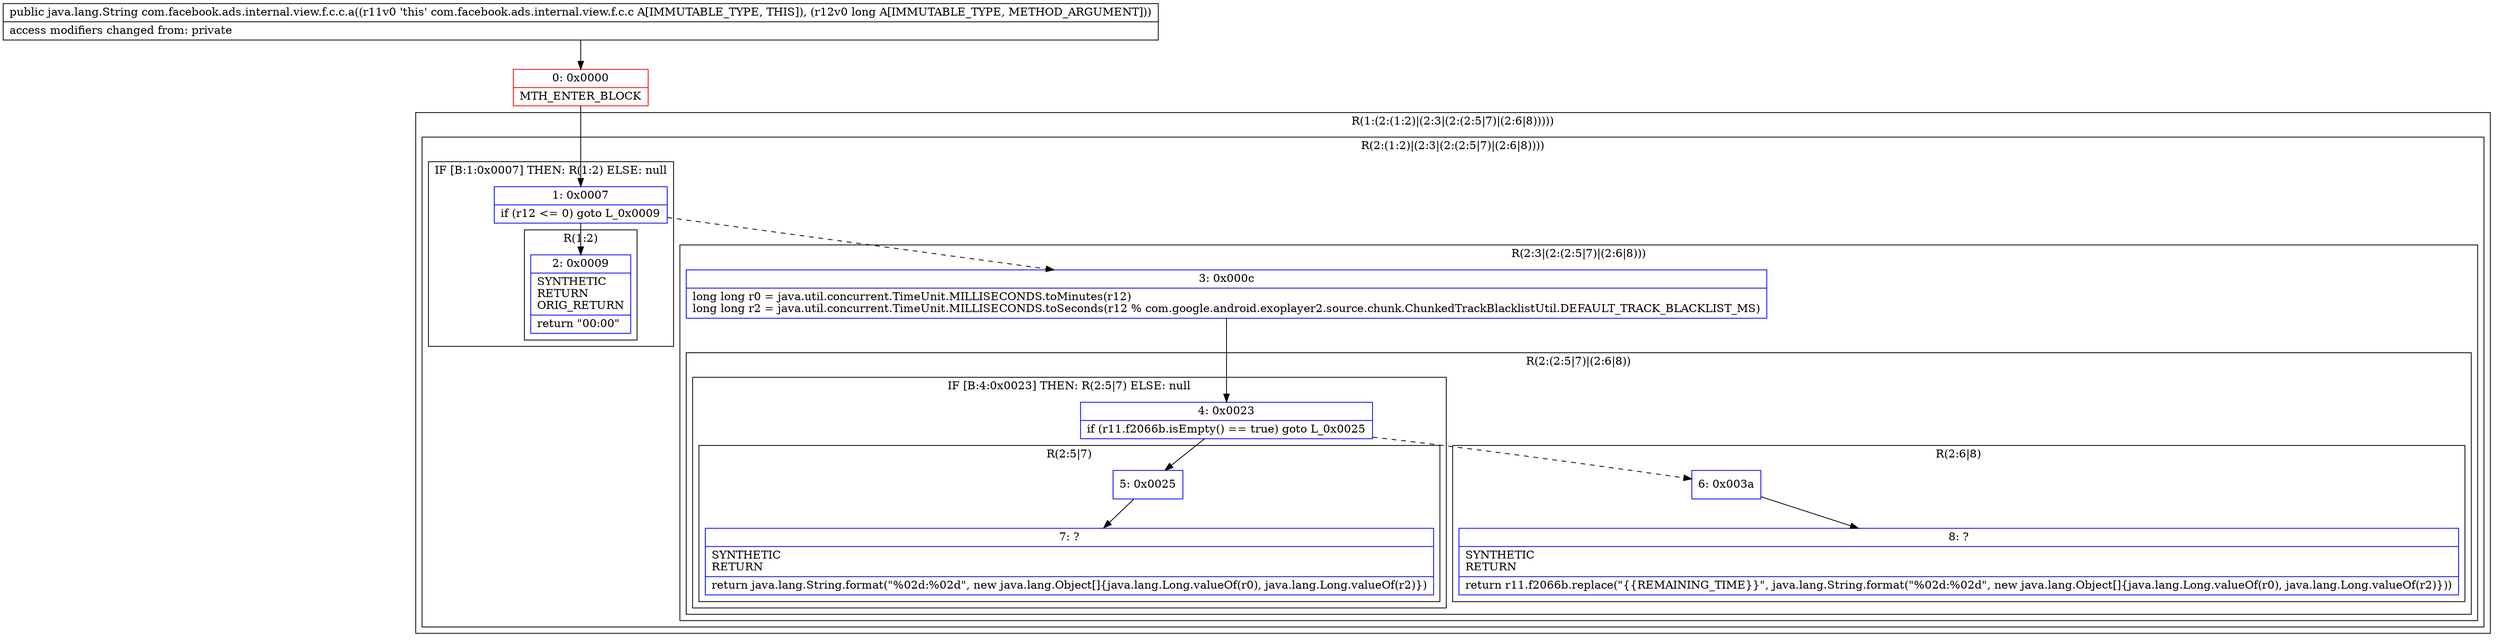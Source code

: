 digraph "CFG forcom.facebook.ads.internal.view.f.c.c.a(J)Ljava\/lang\/String;" {
subgraph cluster_Region_1850802436 {
label = "R(1:(2:(1:2)|(2:3|(2:(2:5|7)|(2:6|8)))))";
node [shape=record,color=blue];
subgraph cluster_Region_542032607 {
label = "R(2:(1:2)|(2:3|(2:(2:5|7)|(2:6|8))))";
node [shape=record,color=blue];
subgraph cluster_IfRegion_265399767 {
label = "IF [B:1:0x0007] THEN: R(1:2) ELSE: null";
node [shape=record,color=blue];
Node_1 [shape=record,label="{1\:\ 0x0007|if (r12 \<= 0) goto L_0x0009\l}"];
subgraph cluster_Region_1779046577 {
label = "R(1:2)";
node [shape=record,color=blue];
Node_2 [shape=record,label="{2\:\ 0x0009|SYNTHETIC\lRETURN\lORIG_RETURN\l|return \"00:00\"\l}"];
}
}
subgraph cluster_Region_1641516592 {
label = "R(2:3|(2:(2:5|7)|(2:6|8)))";
node [shape=record,color=blue];
Node_3 [shape=record,label="{3\:\ 0x000c|long long r0 = java.util.concurrent.TimeUnit.MILLISECONDS.toMinutes(r12)\llong long r2 = java.util.concurrent.TimeUnit.MILLISECONDS.toSeconds(r12 % com.google.android.exoplayer2.source.chunk.ChunkedTrackBlacklistUtil.DEFAULT_TRACK_BLACKLIST_MS)\l}"];
subgraph cluster_Region_213216725 {
label = "R(2:(2:5|7)|(2:6|8))";
node [shape=record,color=blue];
subgraph cluster_IfRegion_1513823910 {
label = "IF [B:4:0x0023] THEN: R(2:5|7) ELSE: null";
node [shape=record,color=blue];
Node_4 [shape=record,label="{4\:\ 0x0023|if (r11.f2066b.isEmpty() == true) goto L_0x0025\l}"];
subgraph cluster_Region_404236017 {
label = "R(2:5|7)";
node [shape=record,color=blue];
Node_5 [shape=record,label="{5\:\ 0x0025}"];
Node_7 [shape=record,label="{7\:\ ?|SYNTHETIC\lRETURN\l|return java.lang.String.format(\"%02d:%02d\", new java.lang.Object[]\{java.lang.Long.valueOf(r0), java.lang.Long.valueOf(r2)\})\l}"];
}
}
subgraph cluster_Region_557626960 {
label = "R(2:6|8)";
node [shape=record,color=blue];
Node_6 [shape=record,label="{6\:\ 0x003a}"];
Node_8 [shape=record,label="{8\:\ ?|SYNTHETIC\lRETURN\l|return r11.f2066b.replace(\"\{\{REMAINING_TIME\}\}\", java.lang.String.format(\"%02d:%02d\", new java.lang.Object[]\{java.lang.Long.valueOf(r0), java.lang.Long.valueOf(r2)\}))\l}"];
}
}
}
}
}
Node_0 [shape=record,color=red,label="{0\:\ 0x0000|MTH_ENTER_BLOCK\l}"];
MethodNode[shape=record,label="{public java.lang.String com.facebook.ads.internal.view.f.c.c.a((r11v0 'this' com.facebook.ads.internal.view.f.c.c A[IMMUTABLE_TYPE, THIS]), (r12v0 long A[IMMUTABLE_TYPE, METHOD_ARGUMENT]))  | access modifiers changed from: private\l}"];
MethodNode -> Node_0;
Node_1 -> Node_2;
Node_1 -> Node_3[style=dashed];
Node_3 -> Node_4;
Node_4 -> Node_5;
Node_4 -> Node_6[style=dashed];
Node_5 -> Node_7;
Node_6 -> Node_8;
Node_0 -> Node_1;
}

